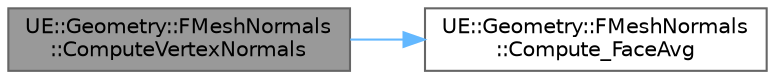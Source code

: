 digraph "UE::Geometry::FMeshNormals::ComputeVertexNormals"
{
 // INTERACTIVE_SVG=YES
 // LATEX_PDF_SIZE
  bgcolor="transparent";
  edge [fontname=Helvetica,fontsize=10,labelfontname=Helvetica,labelfontsize=10];
  node [fontname=Helvetica,fontsize=10,shape=box,height=0.2,width=0.4];
  rankdir="LR";
  Node1 [id="Node000001",label="UE::Geometry::FMeshNormals\l::ComputeVertexNormals",height=0.2,width=0.4,color="gray40", fillcolor="grey60", style="filled", fontcolor="black",tooltip="Compute standard per-vertex normals by averaging one-ring face normals."];
  Node1 -> Node2 [id="edge1_Node000001_Node000002",color="steelblue1",style="solid",tooltip=" "];
  Node2 [id="Node000002",label="UE::Geometry::FMeshNormals\l::Compute_FaceAvg",height=0.2,width=0.4,color="grey40", fillcolor="white", style="filled",URL="$d6/dbe/classUE_1_1Geometry_1_1FMeshNormals.html#a404555be9681f75f89957316229641f3",tooltip="Compute per-vertex normals using a custom combination of area-weighted and angle-weighted averaging o..."];
}
